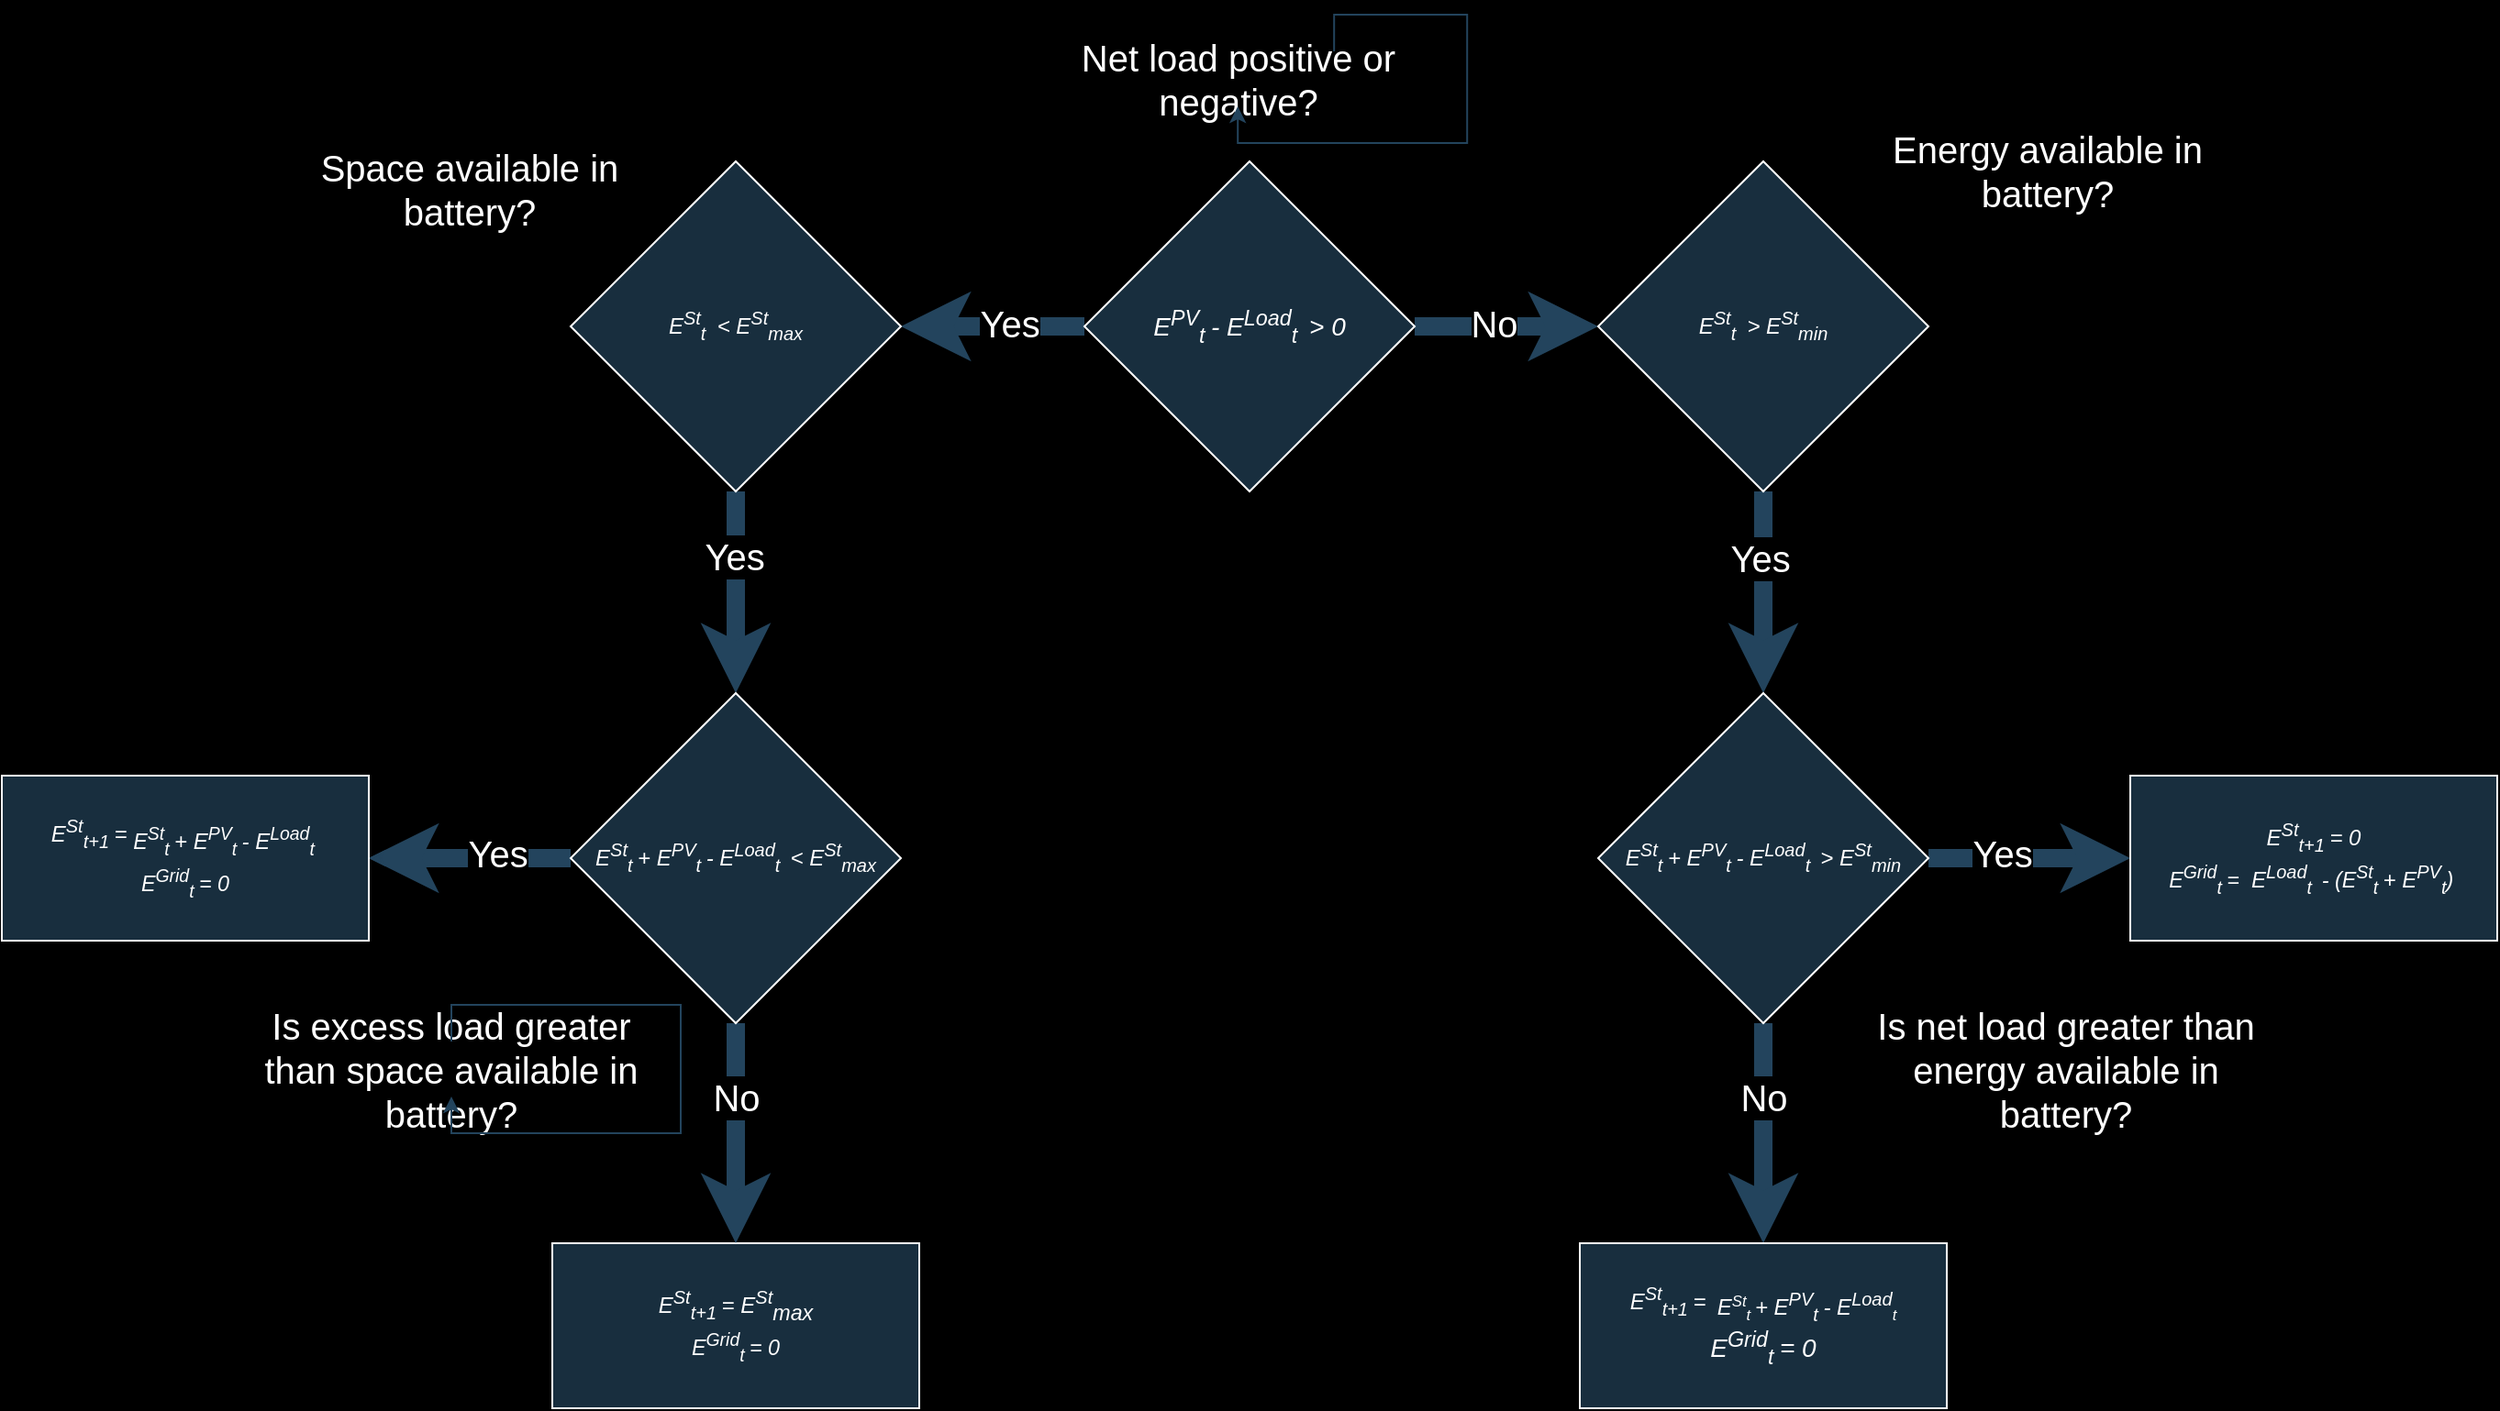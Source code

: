 <mxfile version="21.6.5" type="github">
  <diagram name="Page-1" id="HNknkX7AArUWihxTNY1w">
    <mxGraphModel dx="2261" dy="832" grid="1" gridSize="10" guides="1" tooltips="1" connect="1" arrows="1" fold="1" page="1" pageScale="1" pageWidth="827" pageHeight="1169" background="#000000" math="0" shadow="0">
      <root>
        <mxCell id="0" />
        <mxCell id="1" parent="0" />
        <mxCell id="2dAe46BwtuLTPcBG57BH-10" style="edgeStyle=orthogonalEdgeStyle;rounded=0;orthogonalLoop=1;jettySize=auto;html=1;fontStyle=2;labelBackgroundColor=none;fontColor=default;strokeColor=#23445D;strokeWidth=10;" parent="1" source="2dAe46BwtuLTPcBG57BH-7" target="2dAe46BwtuLTPcBG57BH-9" edge="1">
          <mxGeometry relative="1" as="geometry" />
        </mxCell>
        <mxCell id="yjgdQEFUr55mVdJYSKla-2" value="Yes" style="edgeLabel;html=1;align=center;verticalAlign=middle;resizable=0;points=[];fontColor=#FFFFFF;fontSize=20;labelBackgroundColor=#000000;" vertex="1" connectable="0" parent="2dAe46BwtuLTPcBG57BH-10">
          <mxGeometry x="-0.167" y="-2" relative="1" as="geometry">
            <mxPoint as="offset" />
          </mxGeometry>
        </mxCell>
        <mxCell id="2dAe46BwtuLTPcBG57BH-13" style="edgeStyle=orthogonalEdgeStyle;rounded=0;orthogonalLoop=1;jettySize=auto;html=1;fontStyle=2;labelBackgroundColor=none;fontColor=default;strokeColor=#23445D;strokeWidth=10;" parent="1" source="2dAe46BwtuLTPcBG57BH-7" target="2dAe46BwtuLTPcBG57BH-12" edge="1">
          <mxGeometry relative="1" as="geometry" />
        </mxCell>
        <mxCell id="yjgdQEFUr55mVdJYSKla-1" value="No" style="edgeLabel;html=1;align=center;verticalAlign=middle;resizable=0;points=[];fontColor=#FFFFFF;fontSize=20;labelBackgroundColor=#000000;" vertex="1" connectable="0" parent="2dAe46BwtuLTPcBG57BH-13">
          <mxGeometry x="-0.14" y="2" relative="1" as="geometry">
            <mxPoint as="offset" />
          </mxGeometry>
        </mxCell>
        <mxCell id="2dAe46BwtuLTPcBG57BH-7" value="&lt;font style=&quot;font-size: 14px;&quot;&gt;E&lt;sup style=&quot;border-color: var(--border-color);&quot;&gt;PV&lt;/sup&gt;&lt;sub style=&quot;border-color: var(--border-color);&quot;&gt;t &lt;/sub&gt;&lt;span style=&quot;border-color: var(--border-color);&quot;&gt;-&amp;nbsp;&lt;/span&gt;E&lt;span style=&quot;border-color: var(--border-color);&quot;&gt;&lt;sup&gt;Load&lt;/sup&gt;&lt;/span&gt;&lt;sub style=&quot;border-color: var(--border-color);&quot;&gt;t &amp;nbsp;&lt;/sub&gt;&lt;span style=&quot;border-color: var(--border-color);&quot;&gt;&amp;gt; 0&lt;/span&gt;&lt;/font&gt;" style="rhombus;whiteSpace=wrap;html=1;fontStyle=2;labelBackgroundColor=none;fillColor=#182E3E;strokeColor=#FFFFFF;fontColor=#FFFFFF;" parent="1" vertex="1">
          <mxGeometry x="330" y="210" width="180" height="180" as="geometry" />
        </mxCell>
        <mxCell id="2dAe46BwtuLTPcBG57BH-16" style="edgeStyle=orthogonalEdgeStyle;rounded=0;orthogonalLoop=1;jettySize=auto;html=1;entryX=0.5;entryY=0;entryDx=0;entryDy=0;fontStyle=2;labelBackgroundColor=none;fontColor=default;strokeColor=#23445D;strokeWidth=10;" parent="1" source="2dAe46BwtuLTPcBG57BH-9" target="2dAe46BwtuLTPcBG57BH-26" edge="1">
          <mxGeometry relative="1" as="geometry">
            <mxPoint x="133.59" y="545" as="targetPoint" />
          </mxGeometry>
        </mxCell>
        <mxCell id="2dAe46BwtuLTPcBG57BH-9" value="E&lt;sup style=&quot;border-color: var(--border-color);&quot;&gt;St&lt;/sup&gt;&lt;sub style=&quot;border-color: var(--border-color);&quot;&gt;t &lt;/sub&gt;&amp;nbsp;&amp;lt; E&lt;sup style=&quot;border-color: var(--border-color);&quot;&gt;St&lt;/sup&gt;&lt;sub style=&quot;border-color: var(--border-color);&quot;&gt;max&lt;/sub&gt;" style="rhombus;whiteSpace=wrap;html=1;fontStyle=2;labelBackgroundColor=none;fillColor=#182E3E;strokeColor=#FFFFFF;fontColor=#FFFFFF;" parent="1" vertex="1">
          <mxGeometry x="50" y="210" width="180" height="180" as="geometry" />
        </mxCell>
        <mxCell id="2dAe46BwtuLTPcBG57BH-39" style="edgeStyle=orthogonalEdgeStyle;rounded=0;orthogonalLoop=1;jettySize=auto;html=1;entryX=0.5;entryY=0;entryDx=0;entryDy=0;labelBackgroundColor=none;fontColor=default;strokeColor=#23445D;strokeWidth=10;" parent="1" source="2dAe46BwtuLTPcBG57BH-12" target="2dAe46BwtuLTPcBG57BH-22" edge="1">
          <mxGeometry relative="1" as="geometry" />
        </mxCell>
        <mxCell id="2dAe46BwtuLTPcBG57BH-12" value="E&lt;sup style=&quot;border-color: var(--border-color);&quot;&gt;St&lt;/sup&gt;&lt;sub style=&quot;border-color: var(--border-color);&quot;&gt;t&amp;nbsp;&lt;/sub&gt;&amp;nbsp;&amp;gt; E&lt;sup style=&quot;border-color: var(--border-color);&quot;&gt;St&lt;/sup&gt;&lt;sub style=&quot;border-color: var(--border-color);&quot;&gt;min&lt;/sub&gt;" style="rhombus;whiteSpace=wrap;html=1;fontStyle=2;labelBackgroundColor=none;fillColor=#182E3E;strokeColor=#FFFFFF;fontColor=#FFFFFF;" parent="1" vertex="1">
          <mxGeometry x="610" y="210" width="180" height="180" as="geometry" />
        </mxCell>
        <mxCell id="2dAe46BwtuLTPcBG57BH-42" style="edgeStyle=orthogonalEdgeStyle;rounded=0;orthogonalLoop=1;jettySize=auto;html=1;entryX=0.5;entryY=0;entryDx=0;entryDy=0;labelBackgroundColor=none;fontColor=default;strokeColor=#23445D;strokeWidth=10;" parent="1" source="2dAe46BwtuLTPcBG57BH-22" target="2dAe46BwtuLTPcBG57BH-41" edge="1">
          <mxGeometry relative="1" as="geometry" />
        </mxCell>
        <mxCell id="yjgdQEFUr55mVdJYSKla-11" style="edgeStyle=orthogonalEdgeStyle;rounded=0;orthogonalLoop=1;jettySize=auto;html=1;entryX=0;entryY=0.5;entryDx=0;entryDy=0;strokeColor=#23445D;strokeWidth=10;" edge="1" parent="1" source="2dAe46BwtuLTPcBG57BH-22" target="2dAe46BwtuLTPcBG57BH-45">
          <mxGeometry relative="1" as="geometry" />
        </mxCell>
        <mxCell id="2dAe46BwtuLTPcBG57BH-22" value="&lt;font style=&quot;font-size: 12px;&quot;&gt;E&lt;sup style=&quot;border-color: var(--border-color);&quot;&gt;St&lt;/sup&gt;&lt;sub style=&quot;border-color: var(--border-color);&quot;&gt;t &lt;/sub&gt;&lt;span style=&quot;border-color: var(--border-color);&quot;&gt;+ E&lt;sup style=&quot;border-color: var(--border-color);&quot;&gt;PV&lt;/sup&gt;&lt;sub style=&quot;border-color: var(--border-color);&quot;&gt;t &lt;/sub&gt;-&amp;nbsp;&lt;/span&gt;E&lt;span style=&quot;border-color: var(--border-color);&quot;&gt;&lt;sup&gt;Load&lt;/sup&gt;&lt;/span&gt;&lt;sub style=&quot;border-color: var(--border-color);&quot;&gt;t &amp;nbsp;&lt;/sub&gt;&lt;span style=&quot;border-color: var(--border-color);&quot;&gt;&amp;gt;&amp;nbsp;&lt;/span&gt;&lt;/font&gt;E&lt;sup style=&quot;border-color: var(--border-color);&quot;&gt;St&lt;/sup&gt;&lt;sub style=&quot;border-color: var(--border-color);&quot;&gt;min&lt;/sub&gt;" style="rhombus;whiteSpace=wrap;html=1;fontStyle=2;labelBackgroundColor=none;fillColor=#182E3E;strokeColor=#FFFFFF;fontColor=#FFFFFF;" parent="1" vertex="1">
          <mxGeometry x="610" y="500" width="180" height="180" as="geometry" />
        </mxCell>
        <mxCell id="2dAe46BwtuLTPcBG57BH-29" value="" style="edgeStyle=orthogonalEdgeStyle;rounded=0;orthogonalLoop=1;jettySize=auto;html=1;fontStyle=2;labelBackgroundColor=none;fontColor=default;strokeColor=#23445D;" parent="1" source="2dAe46BwtuLTPcBG57BH-24" target="2dAe46BwtuLTPcBG57BH-26" edge="1">
          <mxGeometry relative="1" as="geometry" />
        </mxCell>
        <mxCell id="yjgdQEFUr55mVdJYSKla-10" value="" style="edgeStyle=orthogonalEdgeStyle;rounded=0;orthogonalLoop=1;jettySize=auto;html=1;strokeColor=#23445D;" edge="1" parent="1" source="2dAe46BwtuLTPcBG57BH-24" target="2dAe46BwtuLTPcBG57BH-26">
          <mxGeometry relative="1" as="geometry" />
        </mxCell>
        <mxCell id="2dAe46BwtuLTPcBG57BH-24" value="&lt;span&gt;E&lt;sup style=&quot;border-color: var(--border-color);&quot;&gt;St&lt;/sup&gt;&lt;sub style=&quot;border-color: var(--border-color);&quot;&gt;t+1 &lt;/sub&gt;&lt;span style=&quot;border-color: var(--border-color);&quot;&gt;=&amp;nbsp;&lt;/span&gt;E&lt;sup style=&quot;border-color: var(--border-color);&quot;&gt;St&lt;/sup&gt;&lt;/span&gt;&lt;span style=&quot;border-color: var(--border-color); font-size: 14px;&quot;&gt;&lt;sub style=&quot;border-color: var(--border-color);&quot;&gt;&lt;span&gt;max&lt;br&gt;E&lt;sup style=&quot;border-color: var(--border-color);&quot;&gt;Grid&lt;/sup&gt;&lt;sub style=&quot;border-color: var(--border-color);&quot;&gt;t &lt;/sub&gt;= 0&lt;/span&gt;&lt;br&gt;&lt;/sub&gt;&lt;/span&gt;" style="rounded=0;whiteSpace=wrap;html=1;fontStyle=2;labelBackgroundColor=none;fillColor=#182E3E;strokeColor=#FFFFFF;fontColor=#FFFFFF;" parent="1" vertex="1">
          <mxGeometry x="40" y="800" width="200" height="90" as="geometry" />
        </mxCell>
        <mxCell id="2dAe46BwtuLTPcBG57BH-28" style="edgeStyle=orthogonalEdgeStyle;rounded=0;orthogonalLoop=1;jettySize=auto;html=1;fontStyle=2;labelBackgroundColor=none;fontColor=default;strokeColor=#23445D;strokeWidth=10;entryX=0.5;entryY=0;entryDx=0;entryDy=0;" parent="1" source="2dAe46BwtuLTPcBG57BH-26" edge="1" target="2dAe46BwtuLTPcBG57BH-24">
          <mxGeometry relative="1" as="geometry">
            <mxPoint x="134" y="790" as="targetPoint" />
          </mxGeometry>
        </mxCell>
        <mxCell id="2dAe46BwtuLTPcBG57BH-32" style="edgeStyle=orthogonalEdgeStyle;rounded=0;orthogonalLoop=1;jettySize=auto;html=1;entryX=1;entryY=0.5;entryDx=0;entryDy=0;labelBackgroundColor=none;fontColor=default;strokeColor=#23445D;strokeWidth=10;" parent="1" source="2dAe46BwtuLTPcBG57BH-26" target="2dAe46BwtuLTPcBG57BH-34" edge="1">
          <mxGeometry relative="1" as="geometry">
            <mxPoint x="-150" y="585" as="targetPoint" />
          </mxGeometry>
        </mxCell>
        <mxCell id="yjgdQEFUr55mVdJYSKla-18" value="" style="edgeStyle=orthogonalEdgeStyle;rounded=0;orthogonalLoop=1;jettySize=auto;html=1;strokeColor=#23445D;" edge="1" parent="1" source="2dAe46BwtuLTPcBG57BH-26" target="2dAe46BwtuLTPcBG57BH-34">
          <mxGeometry relative="1" as="geometry" />
        </mxCell>
        <mxCell id="2dAe46BwtuLTPcBG57BH-26" value="E&lt;sup style=&quot;border-color: var(--border-color);&quot;&gt;St&lt;/sup&gt;&lt;sub style=&quot;border-color: var(--border-color);&quot;&gt;t&amp;nbsp;&lt;/sub&gt;+ E&lt;sup style=&quot;border-color: var(--border-color);&quot;&gt;PV&lt;/sup&gt;&lt;sub style=&quot;border-color: var(--border-color);&quot;&gt;t&amp;nbsp;&lt;/sub&gt;-&amp;nbsp;E&lt;sup style=&quot;border-color: var(--border-color);&quot;&gt;Load&lt;/sup&gt;&lt;sub style=&quot;border-color: var(--border-color);&quot;&gt;t &amp;nbsp;&lt;/sub&gt;&lt;span style=&quot;border-color: var(--border-color);&quot;&gt;&amp;lt;&amp;nbsp;&lt;/span&gt;E&lt;sup style=&quot;border-color: var(--border-color);&quot;&gt;St&lt;/sup&gt;&lt;sub style=&quot;border-color: var(--border-color);&quot;&gt;max&lt;/sub&gt;" style="rhombus;whiteSpace=wrap;html=1;fontStyle=2;labelBackgroundColor=none;fillColor=#182E3E;strokeColor=#FFFFFF;fontColor=#FFFFFF;" parent="1" vertex="1">
          <mxGeometry x="50" y="500" width="180" height="180" as="geometry" />
        </mxCell>
        <mxCell id="2dAe46BwtuLTPcBG57BH-34" value="&lt;span&gt;E&lt;sup style=&quot;border-color: var(--border-color);&quot;&gt;St&lt;/sup&gt;&lt;sub style=&quot;border-color: var(--border-color);&quot;&gt;t+1 &lt;/sub&gt;&lt;span style=&quot;border-color: var(--border-color);&quot;&gt;=&amp;nbsp;&lt;/span&gt;&lt;/span&gt;&lt;span style=&quot;border-color: var(--border-color); font-size: 14px;&quot;&gt;&lt;sub style=&quot;border-color: var(--border-color);&quot;&gt;E&lt;sup style=&quot;border-color: var(--border-color);&quot;&gt;St&lt;/sup&gt;&lt;sub style=&quot;border-color: var(--border-color);&quot;&gt;t&amp;nbsp;&lt;/sub&gt;&lt;span style=&quot;font-size: 12px;&quot;&gt;+ E&lt;/span&gt;&lt;sup style=&quot;border-color: var(--border-color);&quot;&gt;PV&lt;/sup&gt;&lt;sub style=&quot;border-color: var(--border-color);&quot;&gt;t&amp;nbsp;&lt;/sub&gt;&lt;span style=&quot;font-size: 12px;&quot;&gt;-&amp;nbsp;E&lt;/span&gt;&lt;sup style=&quot;border-color: var(--border-color);&quot;&gt;Load&lt;/sup&gt;&lt;sub style=&quot;border-color: var(--border-color);&quot;&gt;t&amp;nbsp;&lt;/sub&gt;&lt;span&gt;&lt;br&gt;E&lt;sup style=&quot;border-color: var(--border-color);&quot;&gt;Grid&lt;/sup&gt;&lt;sub style=&quot;border-color: var(--border-color);&quot;&gt;t &lt;/sub&gt;= 0&lt;/span&gt;&lt;br&gt;&lt;/sub&gt;&lt;/span&gt;" style="rounded=0;whiteSpace=wrap;html=1;fontStyle=2;labelBackgroundColor=none;fillColor=#182E3E;strokeColor=#FFFFFF;fontColor=#FFFFFF;" parent="1" vertex="1">
          <mxGeometry x="-260" y="545" width="200" height="90" as="geometry" />
        </mxCell>
        <mxCell id="2dAe46BwtuLTPcBG57BH-41" value="&lt;span&gt;E&lt;sup style=&quot;border-color: var(--border-color);&quot;&gt;St&lt;/sup&gt;&lt;sub style=&quot;border-color: var(--border-color);&quot;&gt;t+1 &lt;/sub&gt;&lt;span style=&quot;border-color: var(--border-color);&quot;&gt;=&amp;nbsp;&lt;/span&gt;&lt;/span&gt;&lt;span style=&quot;border-color: var(--border-color);&quot;&gt;&lt;sub style=&quot;border-color: var(--border-color);&quot;&gt;&amp;nbsp;&lt;span style=&quot;font-size: 12px;&quot;&gt;E&lt;/span&gt;&lt;sup style=&quot;border-color: var(--border-color);&quot;&gt;St&lt;/sup&gt;&lt;sub style=&quot;border-color: var(--border-color);&quot;&gt;t&amp;nbsp;&lt;/sub&gt;&lt;span style=&quot;border-color: var(--border-color); font-size: 12px;&quot;&gt;+ E&lt;sup style=&quot;border-color: var(--border-color);&quot;&gt;PV&lt;/sup&gt;&lt;sub style=&quot;border-color: var(--border-color);&quot;&gt;t&amp;nbsp;&lt;/sub&gt;-&amp;nbsp;&lt;/span&gt;&lt;span style=&quot;font-size: 12px;&quot;&gt;E&lt;/span&gt;&lt;span style=&quot;border-color: var(--border-color); font-size: 12px;&quot;&gt;&lt;sup style=&quot;border-color: var(--border-color);&quot;&gt;Load&lt;/sup&gt;&lt;/span&gt;&lt;sub style=&quot;border-color: var(--border-color);&quot;&gt;t&lt;/sub&gt;&lt;span style=&quot;font-size: 14px;&quot;&gt;&lt;br&gt;E&lt;sup style=&quot;border-color: var(--border-color);&quot;&gt;Grid&lt;/sup&gt;&lt;sub style=&quot;border-color: var(--border-color);&quot;&gt;t &lt;/sub&gt;= 0&lt;/span&gt;&lt;br&gt;&lt;/sub&gt;&lt;/span&gt;" style="rounded=0;whiteSpace=wrap;html=1;fontStyle=2;labelBackgroundColor=none;fillColor=#182E3E;strokeColor=#FFFFFF;fontColor=#FFFFFF;" parent="1" vertex="1">
          <mxGeometry x="600" y="800" width="200" height="90" as="geometry" />
        </mxCell>
        <mxCell id="2dAe46BwtuLTPcBG57BH-45" value="&lt;span&gt;E&lt;sup style=&quot;border-color: var(--border-color);&quot;&gt;St&lt;/sup&gt;&lt;sub style=&quot;border-color: var(--border-color);&quot;&gt;t+1 &lt;/sub&gt;&lt;span style=&quot;border-color: var(--border-color);&quot;&gt;= 0&lt;/span&gt;&lt;/span&gt;&lt;span style=&quot;border-color: var(--border-color); font-size: 14px;&quot;&gt;&lt;sub style=&quot;border-color: var(--border-color);&quot;&gt;&lt;span&gt;&lt;br&gt;E&lt;sup style=&quot;border-color: var(--border-color);&quot;&gt;Grid&lt;/sup&gt;&lt;sub style=&quot;border-color: var(--border-color);&quot;&gt;t &lt;/sub&gt;=&amp;nbsp;&lt;/span&gt;&lt;span style=&quot;border-color: var(--border-color); font-size: 12px;&quot;&gt;&amp;nbsp;&lt;/span&gt;&lt;span style=&quot;font-size: 12px;&quot;&gt;E&lt;/span&gt;&lt;span style=&quot;border-color: var(--border-color); font-size: 12px;&quot;&gt;&lt;sup style=&quot;border-color: var(--border-color);&quot;&gt;Load&lt;/sup&gt;&lt;/span&gt;&lt;sub style=&quot;border-color: var(--border-color);&quot;&gt;t &amp;nbsp;&lt;/sub&gt;- (E&lt;sup style=&quot;border-color: var(--border-color);&quot;&gt;St&lt;/sup&gt;&lt;sub style=&quot;border-color: var(--border-color);&quot;&gt;t&amp;nbsp;&lt;/sub&gt;&lt;span style=&quot;border-color: var(--border-color); font-size: 12px;&quot;&gt;+ E&lt;sup style=&quot;border-color: var(--border-color);&quot;&gt;PV&lt;/sup&gt;&lt;sub style=&quot;border-color: var(--border-color);&quot;&gt;t&lt;/sub&gt;&lt;/span&gt;)&lt;span style=&quot;border-color: var(--border-color); font-size: 12px;&quot;&gt;&lt;sub style=&quot;border-color: var(--border-color);&quot;&gt;&amp;nbsp;&lt;/sub&gt;&lt;/span&gt;&lt;br&gt;&lt;/sub&gt;&lt;/span&gt;" style="rounded=0;whiteSpace=wrap;html=1;fontStyle=2;labelBackgroundColor=none;fillColor=#182E3E;strokeColor=#FFFFFF;fontColor=#FFFFFF;" parent="1" vertex="1">
          <mxGeometry x="900" y="545" width="200" height="90" as="geometry" />
        </mxCell>
        <mxCell id="tpE4AOjTWwSBI5HZXIp6-1" value="Is net load greater than energy available in battery?" style="text;strokeColor=none;align=center;fillColor=none;html=1;verticalAlign=middle;whiteSpace=wrap;rounded=0;labelBackgroundColor=none;fontColor=#FFFFFF;fontSize=20;" parent="1" vertex="1">
          <mxGeometry x="760" y="690" width="210" height="30" as="geometry" />
        </mxCell>
        <mxCell id="tpE4AOjTWwSBI5HZXIp6-2" value="Energy available in battery?" style="text;strokeColor=none;align=center;fillColor=none;html=1;verticalAlign=middle;whiteSpace=wrap;rounded=0;labelBackgroundColor=none;fontColor=#FFFFFF;fontSize=20;" parent="1" vertex="1">
          <mxGeometry x="750" y="200" width="210" height="30" as="geometry" />
        </mxCell>
        <mxCell id="tpE4AOjTWwSBI5HZXIp6-3" value="Space available in battery?" style="text;strokeColor=none;align=center;fillColor=none;html=1;verticalAlign=middle;whiteSpace=wrap;rounded=0;labelBackgroundColor=none;fontColor=#FFFFFF;fontSize=20;" parent="1" vertex="1">
          <mxGeometry x="-110" y="210" width="210" height="30" as="geometry" />
        </mxCell>
        <mxCell id="tpE4AOjTWwSBI5HZXIp6-4" value="Is excess load greater than space available in battery?" style="text;strokeColor=none;align=center;fillColor=none;html=1;verticalAlign=middle;whiteSpace=wrap;rounded=0;labelBackgroundColor=none;fontColor=#FFFFFF;fontSize=20;" parent="1" vertex="1">
          <mxGeometry x="-120" y="690" width="210" height="30" as="geometry" />
        </mxCell>
        <mxCell id="yjgdQEFUr55mVdJYSKla-7" value="Yes" style="edgeLabel;html=1;align=center;verticalAlign=middle;resizable=0;points=[];fontColor=#FFFFFF;fontSize=20;labelBackgroundColor=#000000;" vertex="1" connectable="0" parent="1">
          <mxGeometry x="840" y="590" as="geometry">
            <mxPoint x="-10" y="-3" as="offset" />
          </mxGeometry>
        </mxCell>
        <mxCell id="yjgdQEFUr55mVdJYSKla-8" value="No" style="edgeLabel;html=1;align=center;verticalAlign=middle;resizable=0;points=[];fontColor=#FFFFFF;fontSize=20;labelBackgroundColor=#000000;" vertex="1" connectable="0" parent="1">
          <mxGeometry x="140.0" y="720" as="geometry" />
        </mxCell>
        <mxCell id="yjgdQEFUr55mVdJYSKla-12" style="edgeStyle=orthogonalEdgeStyle;rounded=0;orthogonalLoop=1;jettySize=auto;html=1;exitX=0.5;exitY=0;exitDx=0;exitDy=0;strokeColor=#23445D;" edge="1" parent="1" source="tpE4AOjTWwSBI5HZXIp6-4" target="tpE4AOjTWwSBI5HZXIp6-4">
          <mxGeometry relative="1" as="geometry" />
        </mxCell>
        <mxCell id="yjgdQEFUr55mVdJYSKla-14" value="No" style="edgeLabel;html=1;align=center;verticalAlign=middle;resizable=0;points=[];fontColor=#FFFFFF;fontSize=20;labelBackgroundColor=#000000;" vertex="1" connectable="0" parent="1">
          <mxGeometry x="700" y="720" as="geometry" />
        </mxCell>
        <mxCell id="yjgdQEFUr55mVdJYSKla-15" value="Net load positive or negative?" style="text;strokeColor=none;align=center;fillColor=none;html=1;verticalAlign=middle;whiteSpace=wrap;rounded=0;labelBackgroundColor=none;fontColor=#FFFFFF;fontSize=20;" vertex="1" parent="1">
          <mxGeometry x="308.59" y="150" width="210" height="30" as="geometry" />
        </mxCell>
        <mxCell id="yjgdQEFUr55mVdJYSKla-16" style="edgeStyle=orthogonalEdgeStyle;rounded=0;orthogonalLoop=1;jettySize=auto;html=1;exitX=0.75;exitY=0;exitDx=0;exitDy=0;strokeColor=#23445D;" edge="1" parent="1" source="yjgdQEFUr55mVdJYSKla-15" target="yjgdQEFUr55mVdJYSKla-15">
          <mxGeometry relative="1" as="geometry" />
        </mxCell>
        <mxCell id="yjgdQEFUr55mVdJYSKla-17" value="Yes" style="edgeLabel;html=1;align=center;verticalAlign=middle;resizable=0;points=[];fontColor=#FFFFFF;fontSize=20;labelBackgroundColor=#000000;" vertex="1" connectable="0" parent="1">
          <mxGeometry x="20" y="590" as="geometry">
            <mxPoint x="-10" y="-3" as="offset" />
          </mxGeometry>
        </mxCell>
        <mxCell id="yjgdQEFUr55mVdJYSKla-19" value="Yes" style="edgeLabel;html=1;align=center;verticalAlign=middle;resizable=0;points=[];fontColor=#FFFFFF;fontSize=20;labelBackgroundColor=#000000;" vertex="1" connectable="0" parent="1">
          <mxGeometry x="640" y="720" as="geometry">
            <mxPoint x="58" y="-294" as="offset" />
          </mxGeometry>
        </mxCell>
        <mxCell id="yjgdQEFUr55mVdJYSKla-20" value="Yes" style="edgeLabel;html=1;align=center;verticalAlign=middle;resizable=0;points=[];fontColor=#FFFFFF;fontSize=20;labelBackgroundColor=#000000;" vertex="1" connectable="0" parent="1">
          <mxGeometry x="150.0" y="740" as="geometry">
            <mxPoint x="-11" y="-315" as="offset" />
          </mxGeometry>
        </mxCell>
      </root>
    </mxGraphModel>
  </diagram>
</mxfile>
